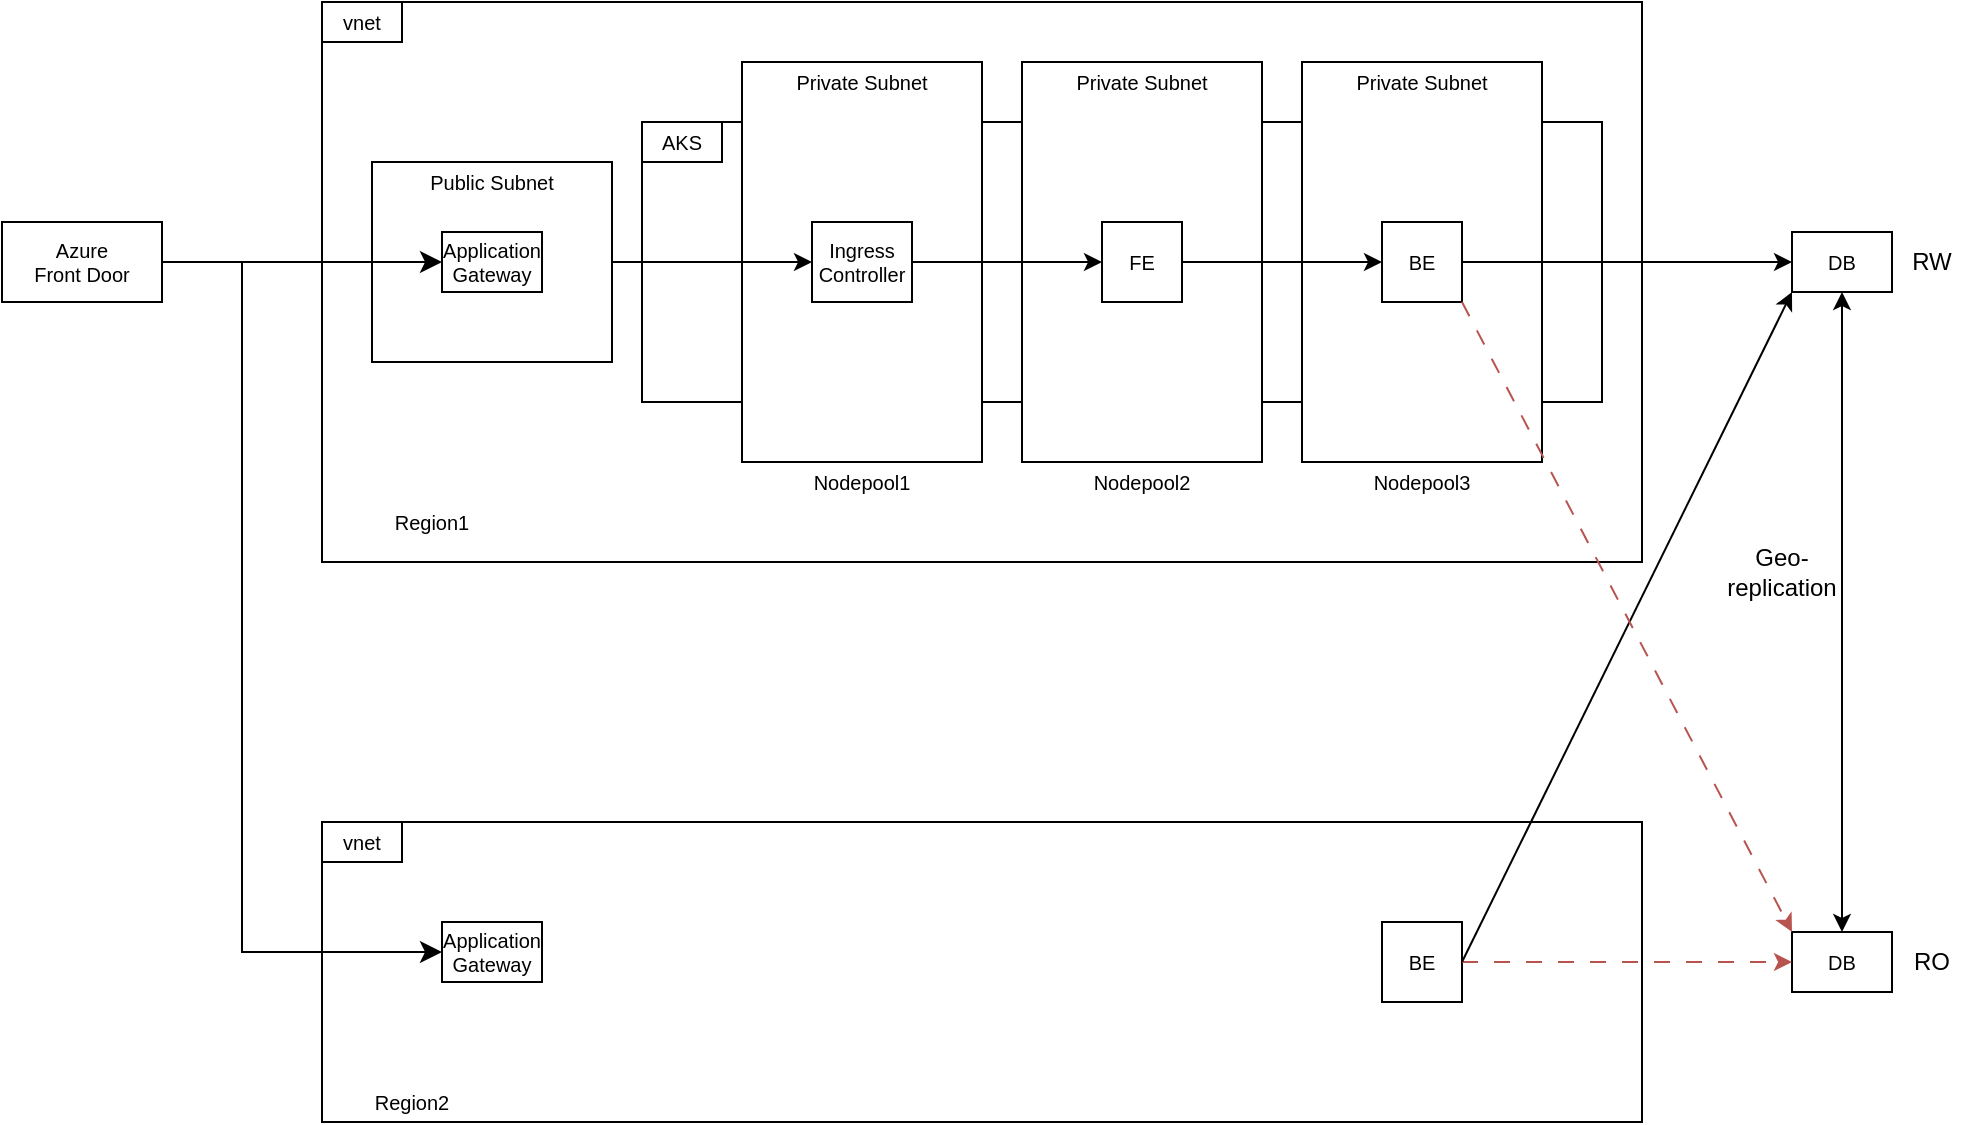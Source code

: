 <mxfile>
    <diagram id="yz7hOFj6ENMP0LMNM6ey" name="페이지-1">
        <mxGraphModel dx="2154" dy="840" grid="1" gridSize="10" guides="1" tooltips="1" connect="1" arrows="1" fold="1" page="1" pageScale="1" pageWidth="827" pageHeight="1169" math="0" shadow="0">
            <root>
                <mxCell id="0"/>
                <mxCell id="1" parent="0"/>
                <mxCell id="36" value="" style="rounded=0;whiteSpace=wrap;html=1;" vertex="1" parent="1">
                    <mxGeometry x="-40" y="500" width="660" height="150" as="geometry"/>
                </mxCell>
                <mxCell id="32" value="" style="rounded=0;whiteSpace=wrap;html=1;" vertex="1" parent="1">
                    <mxGeometry x="-40" y="90" width="660" height="280" as="geometry"/>
                </mxCell>
                <mxCell id="6" value="" style="rounded=0;whiteSpace=wrap;html=1;" parent="1" vertex="1">
                    <mxGeometry x="120" y="150" width="480" height="140" as="geometry"/>
                </mxCell>
                <mxCell id="7" value="" style="rounded=0;whiteSpace=wrap;html=1;" parent="1" vertex="1">
                    <mxGeometry x="310" y="120" width="120" height="200" as="geometry"/>
                </mxCell>
                <mxCell id="11" value="" style="rounded=0;whiteSpace=wrap;html=1;" parent="1" vertex="1">
                    <mxGeometry x="450" y="120" width="120" height="200" as="geometry"/>
                </mxCell>
                <mxCell id="2" value="" style="rounded=0;whiteSpace=wrap;html=1;" parent="1" vertex="1">
                    <mxGeometry x="170" y="120" width="120" height="200" as="geometry"/>
                </mxCell>
                <mxCell id="3" value="Private Subnet" style="text;strokeColor=none;fillColor=none;align=center;verticalAlign=middle;spacingLeft=4;spacingRight=4;overflow=hidden;points=[[0,0.5],[1,0.5]];portConstraint=eastwest;rotatable=0;whiteSpace=wrap;html=1;fontSize=10;" parent="1" vertex="1">
                    <mxGeometry x="185" y="120" width="90" height="20" as="geometry"/>
                </mxCell>
                <mxCell id="4" value="Nodepool1" style="text;strokeColor=none;fillColor=none;align=center;verticalAlign=middle;spacingLeft=4;spacingRight=4;overflow=hidden;points=[[0,0.5],[1,0.5]];portConstraint=eastwest;rotatable=0;whiteSpace=wrap;html=1;fontSize=10;" parent="1" vertex="1">
                    <mxGeometry x="185" y="320" width="90" height="20" as="geometry"/>
                </mxCell>
                <mxCell id="30" style="edgeStyle=none;html=1;fontSize=10;" parent="1" source="5" target="10" edge="1">
                    <mxGeometry relative="1" as="geometry"/>
                </mxCell>
                <mxCell id="5" value="FE" style="whiteSpace=wrap;html=1;aspect=fixed;fontSize=10;" parent="1" vertex="1">
                    <mxGeometry x="350" y="200" width="40" height="40" as="geometry"/>
                </mxCell>
                <mxCell id="8" value="Private Subnet" style="text;strokeColor=none;fillColor=none;align=center;verticalAlign=middle;spacingLeft=4;spacingRight=4;overflow=hidden;points=[[0,0.5],[1,0.5]];portConstraint=eastwest;rotatable=0;whiteSpace=wrap;html=1;fontSize=10;" parent="1" vertex="1">
                    <mxGeometry x="325" y="120" width="90" height="20" as="geometry"/>
                </mxCell>
                <mxCell id="9" value="Nodepool2" style="text;strokeColor=none;fillColor=none;align=center;verticalAlign=middle;spacingLeft=4;spacingRight=4;overflow=hidden;points=[[0,0.5],[1,0.5]];portConstraint=eastwest;rotatable=0;whiteSpace=wrap;html=1;fontSize=10;" parent="1" vertex="1">
                    <mxGeometry x="325" y="320" width="90" height="20" as="geometry"/>
                </mxCell>
                <mxCell id="10" value="BE" style="whiteSpace=wrap;html=1;aspect=fixed;fontSize=10;" parent="1" vertex="1">
                    <mxGeometry x="490" y="200" width="40" height="40" as="geometry"/>
                </mxCell>
                <mxCell id="12" value="Private Subnet" style="text;strokeColor=none;fillColor=none;align=center;verticalAlign=middle;spacingLeft=4;spacingRight=4;overflow=hidden;points=[[0,0.5],[1,0.5]];portConstraint=eastwest;rotatable=0;whiteSpace=wrap;html=1;fontSize=10;" parent="1" vertex="1">
                    <mxGeometry x="465" y="120" width="90" height="20" as="geometry"/>
                </mxCell>
                <mxCell id="13" value="Nodepool3" style="text;strokeColor=none;fillColor=none;align=center;verticalAlign=middle;spacingLeft=4;spacingRight=4;overflow=hidden;points=[[0,0.5],[1,0.5]];portConstraint=eastwest;rotatable=0;whiteSpace=wrap;html=1;fontSize=10;" parent="1" vertex="1">
                    <mxGeometry x="465" y="320" width="90" height="20" as="geometry"/>
                </mxCell>
                <mxCell id="16" value="AKS" style="rounded=0;whiteSpace=wrap;html=1;fontSize=10;" parent="1" vertex="1">
                    <mxGeometry x="120" y="150" width="40" height="20" as="geometry"/>
                </mxCell>
                <mxCell id="22" style="edgeStyle=none;html=1;fontSize=10;" parent="1" source="17" target="5" edge="1">
                    <mxGeometry relative="1" as="geometry"/>
                </mxCell>
                <mxCell id="17" value="Ingress Controller" style="rounded=0;whiteSpace=wrap;html=1;fontSize=10;" parent="1" vertex="1">
                    <mxGeometry x="205" y="200" width="50" height="40" as="geometry"/>
                </mxCell>
                <mxCell id="19" style="edgeStyle=none;html=1;fontSize=10;" parent="1" source="18" target="17" edge="1">
                    <mxGeometry relative="1" as="geometry"/>
                </mxCell>
                <mxCell id="20" value="" style="rounded=0;whiteSpace=wrap;html=1;" parent="1" vertex="1">
                    <mxGeometry x="-15" y="170" width="120" height="100" as="geometry"/>
                </mxCell>
                <mxCell id="18" value="Application&lt;br&gt;Gateway" style="rounded=0;whiteSpace=wrap;html=1;fontSize=10;" parent="1" vertex="1">
                    <mxGeometry x="20" y="205" width="50" height="30" as="geometry"/>
                </mxCell>
                <mxCell id="21" value="Public Subnet" style="text;strokeColor=none;fillColor=none;align=center;verticalAlign=middle;spacingLeft=4;spacingRight=4;overflow=hidden;points=[[0,0.5],[1,0.5]];portConstraint=eastwest;rotatable=0;whiteSpace=wrap;html=1;fontSize=10;" parent="1" vertex="1">
                    <mxGeometry y="170" width="90" height="20" as="geometry"/>
                </mxCell>
                <mxCell id="27" value="DB" style="rounded=0;whiteSpace=wrap;html=1;fontSize=10;" parent="1" vertex="1">
                    <mxGeometry x="695" y="205" width="50" height="30" as="geometry"/>
                </mxCell>
                <mxCell id="29" style="edgeStyle=none;html=1;fontSize=10;" parent="1" source="10" target="27" edge="1">
                    <mxGeometry relative="1" as="geometry"/>
                </mxCell>
                <mxCell id="31" value="Azure&lt;br&gt;Front Door" style="rounded=0;whiteSpace=wrap;html=1;fontSize=10;" parent="1" vertex="1">
                    <mxGeometry x="-200" y="200" width="80" height="40" as="geometry"/>
                </mxCell>
                <mxCell id="33" value="vnet" style="rounded=0;whiteSpace=wrap;html=1;fontSize=10;" vertex="1" parent="1">
                    <mxGeometry x="-40" y="90" width="40" height="20" as="geometry"/>
                </mxCell>
                <mxCell id="34" value="Region1" style="text;strokeColor=none;fillColor=none;align=center;verticalAlign=middle;spacingLeft=4;spacingRight=4;overflow=hidden;points=[[0,0.5],[1,0.5]];portConstraint=eastwest;rotatable=0;whiteSpace=wrap;html=1;fontSize=10;" vertex="1" parent="1">
                    <mxGeometry x="-30" y="340" width="90" height="20" as="geometry"/>
                </mxCell>
                <mxCell id="35" value="vnet" style="rounded=0;whiteSpace=wrap;html=1;fontSize=10;" vertex="1" parent="1">
                    <mxGeometry x="-40" y="500" width="40" height="20" as="geometry"/>
                </mxCell>
                <mxCell id="37" value="Region2" style="text;strokeColor=none;fillColor=none;align=center;verticalAlign=middle;spacingLeft=4;spacingRight=4;overflow=hidden;points=[[0,0.5],[1,0.5]];portConstraint=eastwest;rotatable=0;whiteSpace=wrap;html=1;fontSize=10;" vertex="1" parent="1">
                    <mxGeometry x="-40" y="630" width="90" height="20" as="geometry"/>
                </mxCell>
                <mxCell id="38" value="Application&lt;br&gt;Gateway" style="rounded=0;whiteSpace=wrap;html=1;fontSize=10;" vertex="1" parent="1">
                    <mxGeometry x="20" y="550" width="50" height="30" as="geometry"/>
                </mxCell>
                <mxCell id="39" value="" style="edgeStyle=elbowEdgeStyle;elbow=horizontal;endArrow=classic;html=1;curved=0;rounded=0;endSize=8;startSize=8;exitX=1;exitY=0.5;exitDx=0;exitDy=0;" edge="1" parent="1" source="31">
                    <mxGeometry width="50" height="50" relative="1" as="geometry">
                        <mxPoint x="380" y="450" as="sourcePoint"/>
                        <mxPoint x="20" y="220" as="targetPoint"/>
                    </mxGeometry>
                </mxCell>
                <mxCell id="40" value="" style="edgeStyle=elbowEdgeStyle;elbow=horizontal;endArrow=classic;html=1;curved=0;rounded=0;endSize=8;startSize=8;exitX=1;exitY=0.5;exitDx=0;exitDy=0;entryX=0;entryY=0.5;entryDx=0;entryDy=0;" edge="1" parent="1" source="31" target="38">
                    <mxGeometry width="50" height="50" relative="1" as="geometry">
                        <mxPoint x="-110" y="230" as="sourcePoint"/>
                        <mxPoint x="30" y="230" as="targetPoint"/>
                        <Array as="points">
                            <mxPoint x="-80" y="390"/>
                        </Array>
                    </mxGeometry>
                </mxCell>
                <mxCell id="41" value="DB" style="rounded=0;whiteSpace=wrap;html=1;fontSize=10;" vertex="1" parent="1">
                    <mxGeometry x="695" y="555" width="50" height="30" as="geometry"/>
                </mxCell>
                <mxCell id="43" value="BE" style="whiteSpace=wrap;html=1;aspect=fixed;fontSize=10;" vertex="1" parent="1">
                    <mxGeometry x="490" y="550" width="40" height="40" as="geometry"/>
                </mxCell>
                <mxCell id="44" style="edgeStyle=none;html=1;fontSize=10;fillColor=#f8cecc;strokeColor=#b85450;dashed=1;dashPattern=8 8;" edge="1" source="43" parent="1">
                    <mxGeometry relative="1" as="geometry">
                        <mxPoint x="695" y="570" as="targetPoint"/>
                    </mxGeometry>
                </mxCell>
                <mxCell id="45" value="" style="endArrow=classic;startArrow=classic;html=1;entryX=0.5;entryY=1;entryDx=0;entryDy=0;exitX=0.5;exitY=0;exitDx=0;exitDy=0;" edge="1" parent="1" source="41" target="27">
                    <mxGeometry width="50" height="50" relative="1" as="geometry">
                        <mxPoint x="600" y="480" as="sourcePoint"/>
                        <mxPoint x="650" y="430" as="targetPoint"/>
                    </mxGeometry>
                </mxCell>
                <mxCell id="46" value="Geo-replication" style="text;html=1;strokeColor=none;fillColor=none;align=center;verticalAlign=middle;whiteSpace=wrap;rounded=0;" vertex="1" parent="1">
                    <mxGeometry x="660" y="360" width="60" height="30" as="geometry"/>
                </mxCell>
                <mxCell id="47" value="RW" style="text;html=1;strokeColor=none;fillColor=none;align=center;verticalAlign=middle;whiteSpace=wrap;rounded=0;" vertex="1" parent="1">
                    <mxGeometry x="745" y="205" width="40" height="30" as="geometry"/>
                </mxCell>
                <mxCell id="48" value="RO" style="text;html=1;strokeColor=none;fillColor=none;align=center;verticalAlign=middle;whiteSpace=wrap;rounded=0;" vertex="1" parent="1">
                    <mxGeometry x="745" y="555" width="40" height="30" as="geometry"/>
                </mxCell>
                <mxCell id="49" style="edgeStyle=none;html=1;fontSize=10;entryX=0;entryY=1;entryDx=0;entryDy=0;exitX=1;exitY=0.5;exitDx=0;exitDy=0;" edge="1" parent="1" source="43" target="27">
                    <mxGeometry relative="1" as="geometry">
                        <mxPoint x="540" y="580" as="sourcePoint"/>
                        <mxPoint x="705" y="580" as="targetPoint"/>
                    </mxGeometry>
                </mxCell>
                <mxCell id="50" style="edgeStyle=none;html=1;fontSize=10;entryX=0;entryY=0;entryDx=0;entryDy=0;exitX=1;exitY=1;exitDx=0;exitDy=0;fillColor=#f8cecc;strokeColor=#b85450;dashed=1;dashPattern=8 8;" edge="1" parent="1" source="10" target="41">
                    <mxGeometry relative="1" as="geometry">
                        <mxPoint x="540" y="580" as="sourcePoint"/>
                        <mxPoint x="705" y="245" as="targetPoint"/>
                    </mxGeometry>
                </mxCell>
            </root>
        </mxGraphModel>
    </diagram>
</mxfile>